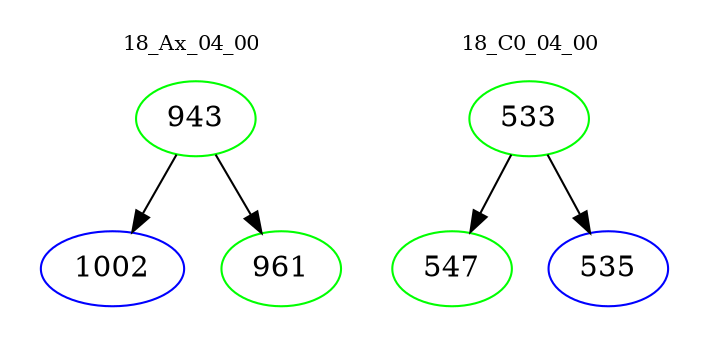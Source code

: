 digraph{
subgraph cluster_0 {
color = white
label = "18_Ax_04_00";
fontsize=10;
T0_943 [label="943", color="green"]
T0_943 -> T0_1002 [color="black"]
T0_1002 [label="1002", color="blue"]
T0_943 -> T0_961 [color="black"]
T0_961 [label="961", color="green"]
}
subgraph cluster_1 {
color = white
label = "18_C0_04_00";
fontsize=10;
T1_533 [label="533", color="green"]
T1_533 -> T1_547 [color="black"]
T1_547 [label="547", color="green"]
T1_533 -> T1_535 [color="black"]
T1_535 [label="535", color="blue"]
}
}

